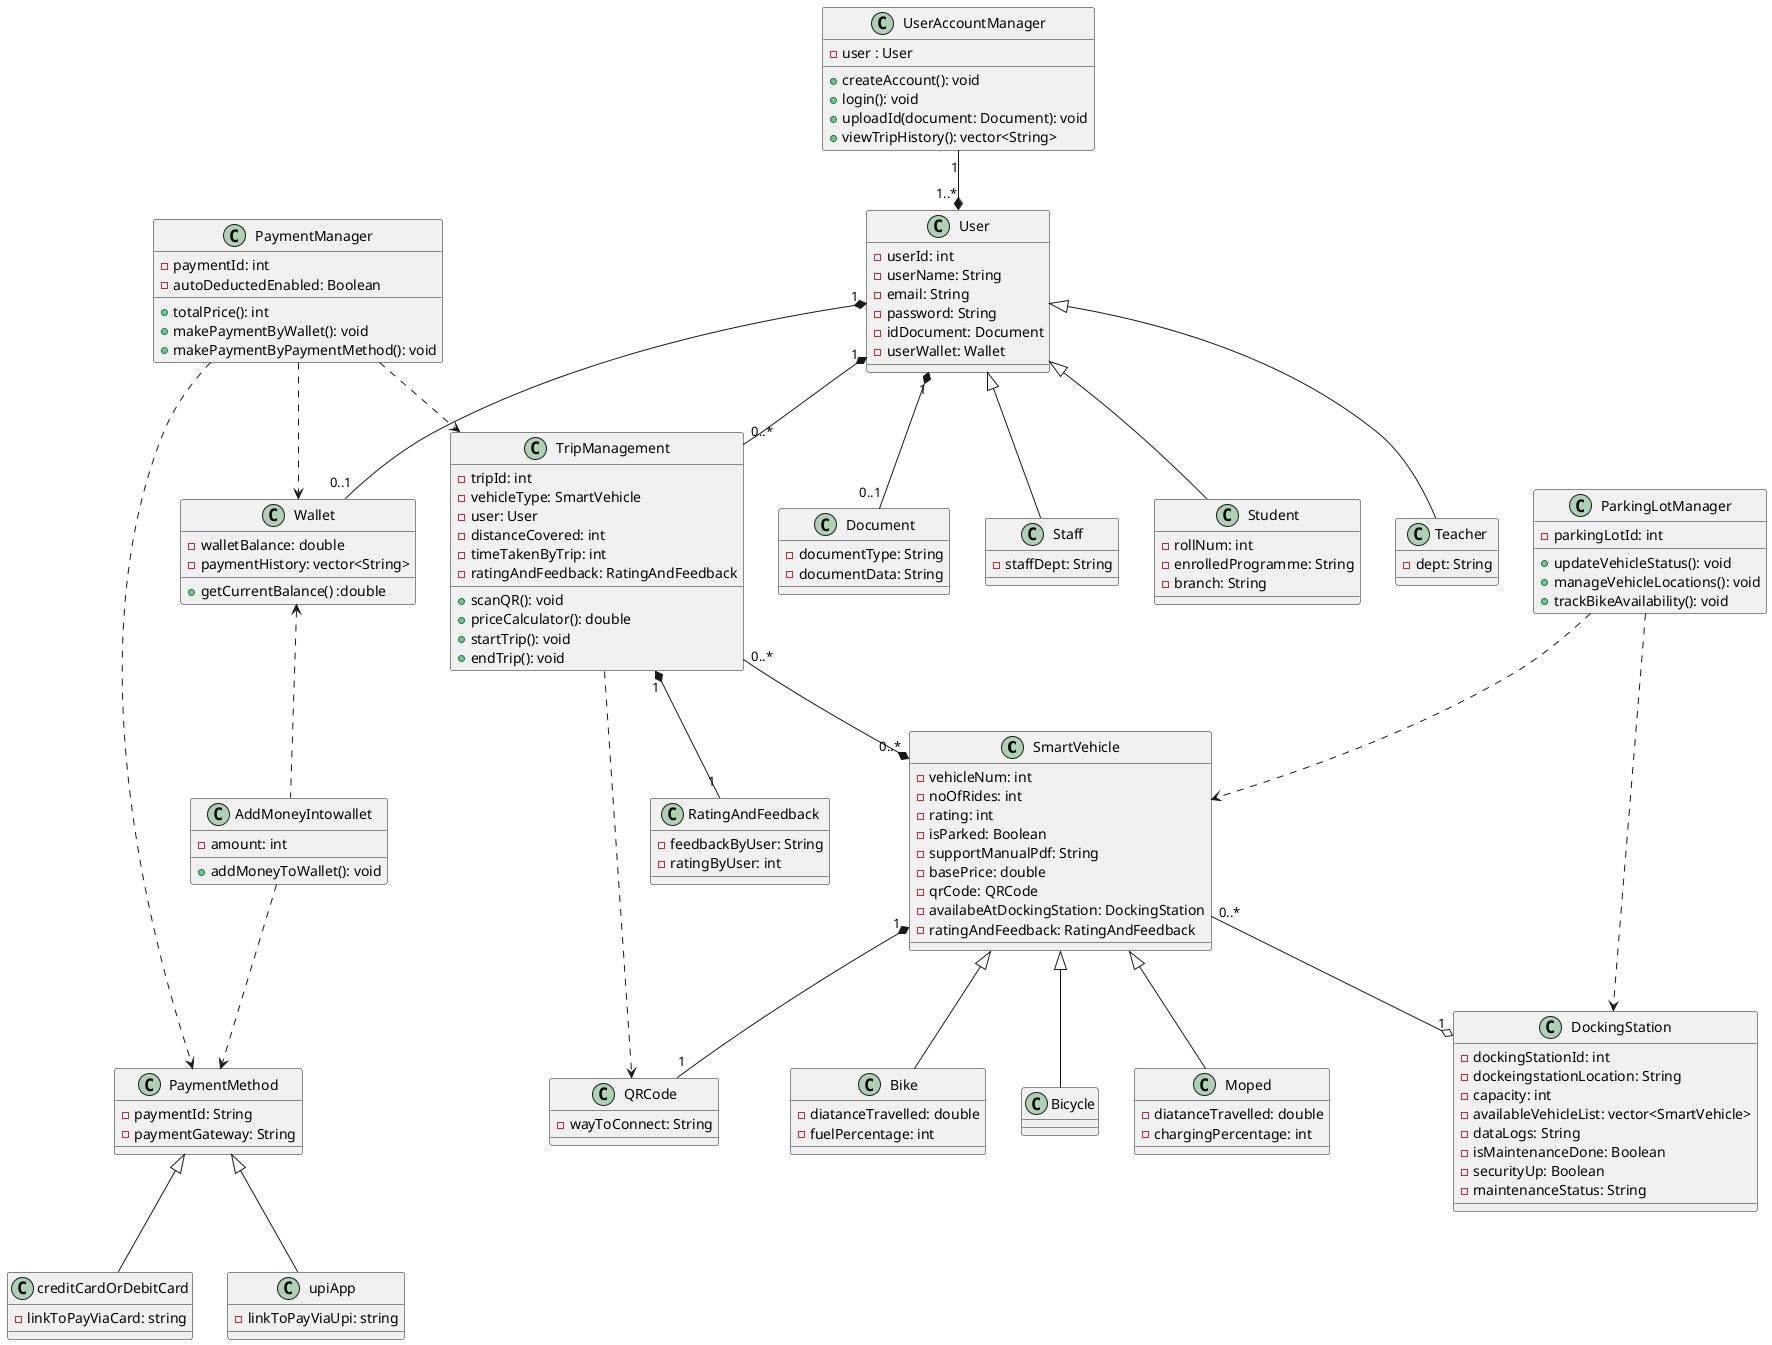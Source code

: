@startuml

class SmartVehicle {
  -vehicleNum: int
  -noOfRides: int
  -rating: int
  -isParked: Boolean
  -supportManualPdf: String
  -basePrice: double
  -qrCode: QRCode
  -availabeAtDockingStation: DockingStation
  -ratingAndFeedback: RatingAndFeedback
}
class RatingAndFeedback
{
    -feedbackByUser: String
    -ratingByUser: int
}
class Bike
{
    -diatanceTravelled: double
    -fuelPercentage: int
}
class Bicycle
{
}
class Moped
{ 
    -diatanceTravelled: double
    -chargingPercentage: int
}
class QRCode
{
    - wayToConnect: String
}

class User {
  -userId: int
  -userName: String
  -email: String
  -password: String
  -idDocument: Document
  -userWallet: Wallet
}

class Document {
  -documentType: String
  -documentData: String
}
class Wallet
{
    -walletBalance: double
    -paymentHistory: vector<String>
    +getCurrentBalance() :double
}

class AddMoneyIntowallet
{
    -amount: int
    +addMoneyToWallet(): void
}
class PaymentMethod
{
    -paymentId: String
    -paymentGateway: String
}
class creditCardOrDebitCard
{
    -linkToPayViaCard: string
}
class upiApp
{
    -linkToPayViaUpi: string
}

class UserAccountManager
{
  -user : User
  +createAccount(): void
  +login(): void
  +uploadId(document: Document): void
  +viewTripHistory(): vector<String>
}

class Staff
{
    -staffDept: String
}
class Student
{
    -rollNum: int
    -enrolledProgramme: String
    -branch: String
}
class Teacher
{
    -dept: String
}

class DockingStation
{
    -dockingStationId: int
    -dockeingstationLocation: String
    -capacity: int
    -availableVehicleList: vector<SmartVehicle>
    -dataLogs: String
    -isMaintenanceDone: Boolean
    -securityUp: Boolean
    -maintenanceStatus: String
}

class ParkingLotManager {
  -parkingLotId: int
  +updateVehicleStatus(): void
  +manageVehicleLocations(): void
  +trackBikeAvailability(): void
}
class PaymentManager {
    -paymentId: int
    -autoDeductedEnabled: Boolean
    +totalPrice(): int
    +makePaymentByWallet(): void
    +makePaymentByPaymentMethod(): void
}
class TripManagement
{
    -tripId: int
    -vehicleType: SmartVehicle
    -user: User
    -distanceCovered: int
    -timeTakenByTrip: int
    -ratingAndFeedback: RatingAndFeedback
    +scanQR(): void
    +priceCalculator(): double
    +startTrip(): void
    +endTrip(): void
}

TripManagement "1" *-- "1" RatingAndFeedback
TripManagement "0..*" --* "0..*" SmartVehicle

User "1" *-- "0..*" TripManagement
TripManagement ..>QRCode
PaymentManager ..> PaymentMethod
PaymentManager ..> Wallet
PaymentManager ..> TripManagement
User <|-- Staff
User <|-- Teacher
User <|-- Student

User "1" *-- "0..1" Document
UserAccountManager "1" --* "1..*" User
User "1" *--"0..1" Wallet

Wallet <.. AddMoneyIntowallet
SmartVehicle <|-- Moped
SmartVehicle <|-- Bicycle
SmartVehicle <|-- Bike
SmartVehicle "1" *-- "1" QRCode

SmartVehicle "0..*" --o "1" DockingStation
ParkingLotManager ..> DockingStation
ParkingLotManager ..> SmartVehicle

PaymentMethod <|-- creditCardOrDebitCard
PaymentMethod <|-- upiApp

AddMoneyIntowallet ..> PaymentMethod

@enduml